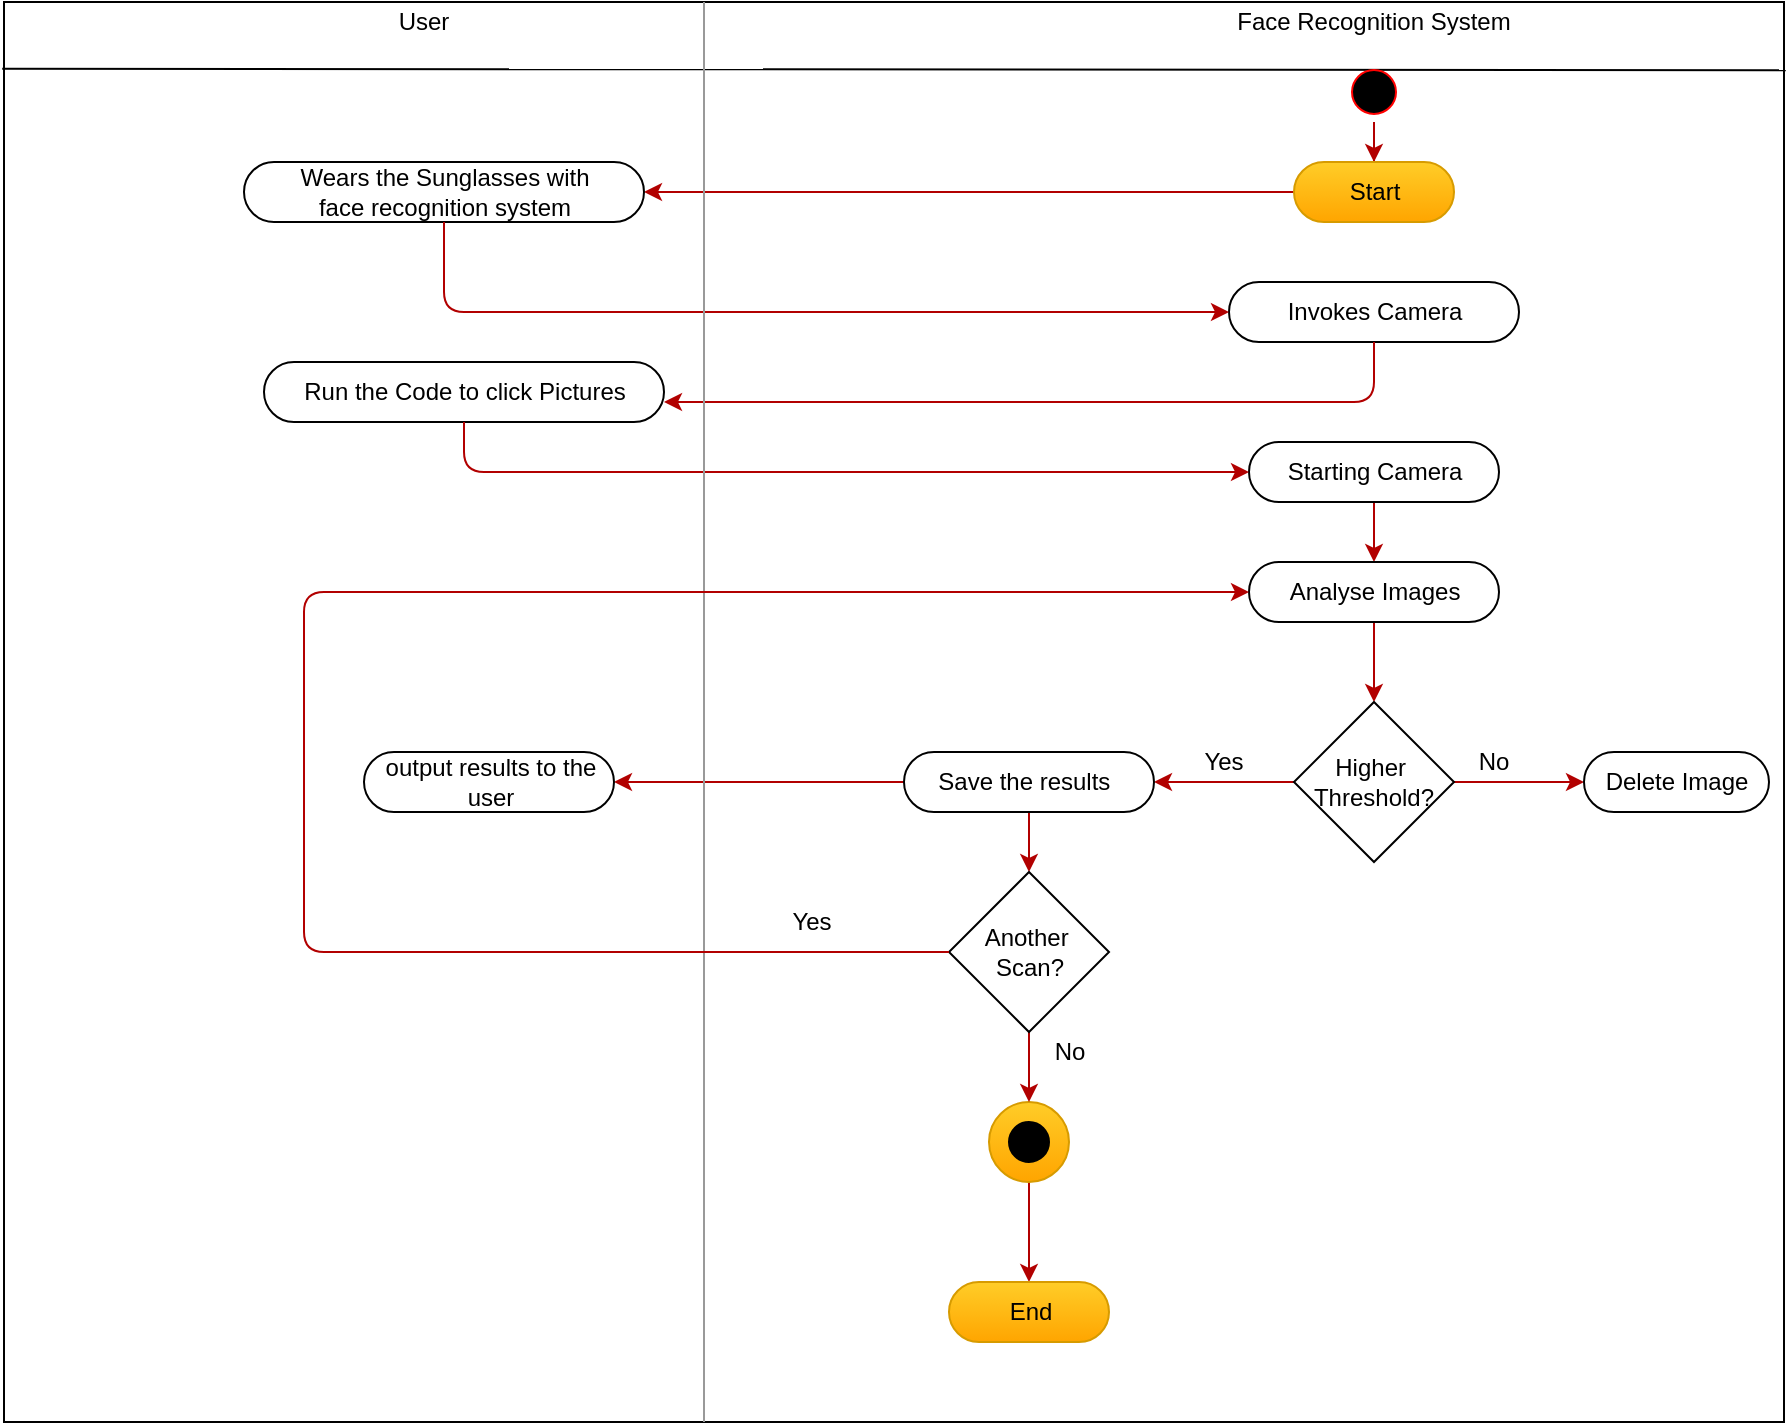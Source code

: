 <mxfile version="15.2.7" type="device"><diagram id="qiuV2fsTnoAc31GcFkXR" name="Page-1"><mxGraphModel dx="1599" dy="672" grid="1" gridSize="10" guides="1" tooltips="1" connect="1" arrows="1" fold="1" page="1" pageScale="1" pageWidth="827" pageHeight="1169" math="0" shadow="0"><root><mxCell id="0"/><mxCell id="1" parent="0"/><mxCell id="hmYYJmwCggbnOCFc5lcm-1" value="" style="rounded=0;whiteSpace=wrap;html=1;" vertex="1" parent="1"><mxGeometry x="-10" y="70" width="890" height="710" as="geometry"/></mxCell><mxCell id="hmYYJmwCggbnOCFc5lcm-2" value="" style="endArrow=none;html=1;exitX=-0.001;exitY=0.047;exitDx=0;exitDy=0;exitPerimeter=0;entryX=1.001;entryY=0.048;entryDx=0;entryDy=0;entryPerimeter=0;" edge="1" parent="1" source="hmYYJmwCggbnOCFc5lcm-1" target="hmYYJmwCggbnOCFc5lcm-1"><mxGeometry width="50" height="50" relative="1" as="geometry"><mxPoint x="410" y="410" as="sourcePoint"/><mxPoint x="460" y="360" as="targetPoint"/></mxGeometry></mxCell><mxCell id="hmYYJmwCggbnOCFc5lcm-5" value="User" style="text;html=1;strokeColor=none;fillColor=none;align=center;verticalAlign=middle;whiteSpace=wrap;rounded=0;" vertex="1" parent="1"><mxGeometry x="180" y="70" width="40" height="20" as="geometry"/></mxCell><mxCell id="hmYYJmwCggbnOCFc5lcm-7" value="Face Recognition System" style="text;html=1;strokeColor=none;fillColor=none;align=center;verticalAlign=middle;whiteSpace=wrap;rounded=0;" vertex="1" parent="1"><mxGeometry x="600" y="70" width="150" height="20" as="geometry"/></mxCell><mxCell id="hmYYJmwCggbnOCFc5lcm-49" style="edgeStyle=orthogonalEdgeStyle;rounded=0;orthogonalLoop=1;jettySize=auto;html=1;entryX=0.5;entryY=0.5;entryDx=0;entryDy=-15;entryPerimeter=0;fillColor=#e51400;strokeColor=#B20000;" edge="1" parent="1" source="hmYYJmwCggbnOCFc5lcm-45" target="hmYYJmwCggbnOCFc5lcm-46"><mxGeometry relative="1" as="geometry"/></mxCell><mxCell id="hmYYJmwCggbnOCFc5lcm-45" value="" style="ellipse;shape=startState;fillColor=#000000;strokeColor=#ff0000;" vertex="1" parent="1"><mxGeometry x="660" y="100" width="30" height="30" as="geometry"/></mxCell><mxCell id="hmYYJmwCggbnOCFc5lcm-48" style="edgeStyle=orthogonalEdgeStyle;rounded=0;orthogonalLoop=1;jettySize=auto;html=1;fillColor=#e51400;strokeColor=#B20000;" edge="1" parent="1" source="hmYYJmwCggbnOCFc5lcm-46" target="hmYYJmwCggbnOCFc5lcm-47"><mxGeometry relative="1" as="geometry"/></mxCell><mxCell id="hmYYJmwCggbnOCFc5lcm-46" value="Start" style="html=1;dashed=0;whitespace=wrap;shape=mxgraph.dfd.start;fillColor=#ffcd28;strokeColor=#d79b00;gradientColor=#ffa500;" vertex="1" parent="1"><mxGeometry x="635" y="150" width="80" height="30" as="geometry"/></mxCell><mxCell id="hmYYJmwCggbnOCFc5lcm-47" value="Wears the Sunglasses with &lt;br&gt;face recognition system&lt;br&gt;" style="html=1;dashed=0;whitespace=wrap;shape=mxgraph.dfd.start;" vertex="1" parent="1"><mxGeometry x="110" y="150" width="200" height="30" as="geometry"/></mxCell><mxCell id="hmYYJmwCggbnOCFc5lcm-50" value="Invokes Camera" style="html=1;dashed=0;whitespace=wrap;shape=mxgraph.dfd.start;" vertex="1" parent="1"><mxGeometry x="602.5" y="210" width="145" height="30" as="geometry"/></mxCell><mxCell id="hmYYJmwCggbnOCFc5lcm-54" value="" style="edgeStyle=segmentEdgeStyle;endArrow=classic;html=1;exitX=0.5;exitY=0.5;exitDx=0;exitDy=15;exitPerimeter=0;entryX=0;entryY=0.5;entryDx=0;entryDy=0;entryPerimeter=0;fillColor=#e51400;strokeColor=#B20000;" edge="1" parent="1" source="hmYYJmwCggbnOCFc5lcm-47" target="hmYYJmwCggbnOCFc5lcm-50"><mxGeometry width="50" height="50" relative="1" as="geometry"><mxPoint x="320" y="360" as="sourcePoint"/><mxPoint x="370" y="310" as="targetPoint"/><Array as="points"><mxPoint x="210" y="225"/></Array></mxGeometry></mxCell><mxCell id="hmYYJmwCggbnOCFc5lcm-55" value="Run the Code to click Pictures" style="html=1;dashed=0;whitespace=wrap;shape=mxgraph.dfd.start;" vertex="1" parent="1"><mxGeometry x="120" y="250" width="200" height="30" as="geometry"/></mxCell><mxCell id="hmYYJmwCggbnOCFc5lcm-56" value="" style="edgeStyle=segmentEdgeStyle;endArrow=classic;html=1;fillColor=#e51400;strokeColor=#B20000;exitX=0.5;exitY=0.5;exitDx=0;exitDy=15;exitPerimeter=0;" edge="1" parent="1" source="hmYYJmwCggbnOCFc5lcm-50"><mxGeometry width="50" height="50" relative="1" as="geometry"><mxPoint x="400" y="420" as="sourcePoint"/><mxPoint x="320" y="270" as="targetPoint"/><Array as="points"><mxPoint x="675" y="270"/></Array></mxGeometry></mxCell><mxCell id="hmYYJmwCggbnOCFc5lcm-60" style="edgeStyle=orthogonalEdgeStyle;rounded=0;orthogonalLoop=1;jettySize=auto;html=1;entryX=0.5;entryY=0.5;entryDx=0;entryDy=-15;entryPerimeter=0;fillColor=#e51400;strokeColor=#B20000;" edge="1" parent="1" source="hmYYJmwCggbnOCFc5lcm-57" target="hmYYJmwCggbnOCFc5lcm-59"><mxGeometry relative="1" as="geometry"/></mxCell><mxCell id="hmYYJmwCggbnOCFc5lcm-57" value="Starting Camera" style="html=1;dashed=0;whitespace=wrap;shape=mxgraph.dfd.start;" vertex="1" parent="1"><mxGeometry x="612.5" y="290" width="125" height="30" as="geometry"/></mxCell><mxCell id="hmYYJmwCggbnOCFc5lcm-58" value="" style="edgeStyle=segmentEdgeStyle;endArrow=classic;html=1;fillColor=#e51400;strokeColor=#B20000;exitX=0.5;exitY=0.5;exitDx=0;exitDy=15;exitPerimeter=0;entryX=0;entryY=0.5;entryDx=0;entryDy=0;entryPerimeter=0;" edge="1" parent="1" source="hmYYJmwCggbnOCFc5lcm-55" target="hmYYJmwCggbnOCFc5lcm-57"><mxGeometry width="50" height="50" relative="1" as="geometry"><mxPoint x="400" y="420" as="sourcePoint"/><mxPoint x="450" y="370" as="targetPoint"/><Array as="points"><mxPoint x="220" y="305"/></Array></mxGeometry></mxCell><mxCell id="hmYYJmwCggbnOCFc5lcm-62" style="edgeStyle=orthogonalEdgeStyle;rounded=0;orthogonalLoop=1;jettySize=auto;html=1;fillColor=#e51400;strokeColor=#B20000;" edge="1" parent="1" source="hmYYJmwCggbnOCFc5lcm-59" target="hmYYJmwCggbnOCFc5lcm-61"><mxGeometry relative="1" as="geometry"/></mxCell><mxCell id="hmYYJmwCggbnOCFc5lcm-59" value="Analyse Images" style="html=1;dashed=0;whitespace=wrap;shape=mxgraph.dfd.start;" vertex="1" parent="1"><mxGeometry x="612.5" y="350" width="125" height="30" as="geometry"/></mxCell><mxCell id="hmYYJmwCggbnOCFc5lcm-64" style="edgeStyle=orthogonalEdgeStyle;rounded=0;orthogonalLoop=1;jettySize=auto;html=1;entryX=1;entryY=0.5;entryDx=0;entryDy=0;entryPerimeter=0;fillColor=#e51400;strokeColor=#B20000;" edge="1" parent="1" source="hmYYJmwCggbnOCFc5lcm-61" target="hmYYJmwCggbnOCFc5lcm-63"><mxGeometry relative="1" as="geometry"/></mxCell><mxCell id="hmYYJmwCggbnOCFc5lcm-70" style="edgeStyle=orthogonalEdgeStyle;rounded=0;orthogonalLoop=1;jettySize=auto;html=1;fillColor=#e51400;strokeColor=#B20000;entryX=0;entryY=0.5;entryDx=0;entryDy=0;entryPerimeter=0;" edge="1" parent="1" source="hmYYJmwCggbnOCFc5lcm-61" target="hmYYJmwCggbnOCFc5lcm-72"><mxGeometry relative="1" as="geometry"><mxPoint x="780" y="540" as="targetPoint"/></mxGeometry></mxCell><mxCell id="hmYYJmwCggbnOCFc5lcm-61" value="Higher&amp;nbsp;&lt;br&gt;Threshold?" style="rhombus;whiteSpace=wrap;html=1;" vertex="1" parent="1"><mxGeometry x="635" y="420" width="80" height="80" as="geometry"/></mxCell><mxCell id="hmYYJmwCggbnOCFc5lcm-77" style="edgeStyle=orthogonalEdgeStyle;rounded=0;orthogonalLoop=1;jettySize=auto;html=1;entryX=0.5;entryY=0;entryDx=0;entryDy=0;fillColor=#e51400;strokeColor=#B20000;" edge="1" parent="1" source="hmYYJmwCggbnOCFc5lcm-63" target="hmYYJmwCggbnOCFc5lcm-76"><mxGeometry relative="1" as="geometry"/></mxCell><mxCell id="hmYYJmwCggbnOCFc5lcm-83" style="edgeStyle=orthogonalEdgeStyle;rounded=0;orthogonalLoop=1;jettySize=auto;html=1;fillColor=#e51400;strokeColor=#B20000;" edge="1" parent="1" source="hmYYJmwCggbnOCFc5lcm-63" target="hmYYJmwCggbnOCFc5lcm-82"><mxGeometry relative="1" as="geometry"/></mxCell><mxCell id="hmYYJmwCggbnOCFc5lcm-63" value="Save the results &amp;nbsp;" style="html=1;dashed=0;whitespace=wrap;shape=mxgraph.dfd.start;" vertex="1" parent="1"><mxGeometry x="440" y="445" width="125" height="30" as="geometry"/></mxCell><mxCell id="hmYYJmwCggbnOCFc5lcm-66" value="Yes" style="text;html=1;strokeColor=none;fillColor=none;align=center;verticalAlign=middle;whiteSpace=wrap;rounded=0;" vertex="1" parent="1"><mxGeometry x="580" y="440" width="40" height="20" as="geometry"/></mxCell><mxCell id="hmYYJmwCggbnOCFc5lcm-86" style="edgeStyle=orthogonalEdgeStyle;rounded=0;orthogonalLoop=1;jettySize=auto;html=1;entryX=0.5;entryY=0.5;entryDx=0;entryDy=-15;entryPerimeter=0;fillColor=#e51400;strokeColor=#B20000;" edge="1" parent="1" source="hmYYJmwCggbnOCFc5lcm-68" target="hmYYJmwCggbnOCFc5lcm-85"><mxGeometry relative="1" as="geometry"/></mxCell><mxCell id="hmYYJmwCggbnOCFc5lcm-68" value="" style="ellipse;whiteSpace=wrap;html=1;aspect=fixed;gradientColor=#ffa500;fillColor=#ffcd28;strokeColor=#d79b00;" vertex="1" parent="1"><mxGeometry x="482.5" y="620" width="40" height="40" as="geometry"/></mxCell><mxCell id="hmYYJmwCggbnOCFc5lcm-69" value="" style="ellipse;whiteSpace=wrap;html=1;aspect=fixed;strokeColor=#000000;fillColor=#000000;" vertex="1" parent="1"><mxGeometry x="492.5" y="630" width="20" height="20" as="geometry"/></mxCell><mxCell id="hmYYJmwCggbnOCFc5lcm-71" value="No" style="text;html=1;strokeColor=none;fillColor=none;align=center;verticalAlign=middle;whiteSpace=wrap;rounded=0;" vertex="1" parent="1"><mxGeometry x="715" y="440" width="40" height="20" as="geometry"/></mxCell><mxCell id="hmYYJmwCggbnOCFc5lcm-72" value="Delete Image" style="html=1;dashed=0;whitespace=wrap;shape=mxgraph.dfd.start;" vertex="1" parent="1"><mxGeometry x="780" y="445" width="92.5" height="30" as="geometry"/></mxCell><mxCell id="hmYYJmwCggbnOCFc5lcm-74" value="" style="verticalLabelPosition=bottom;shadow=0;dashed=0;align=center;html=1;verticalAlign=top;strokeWidth=1;shape=mxgraph.mockup.markup.line;strokeColor=#999999;direction=north;fillColor=#000000;" vertex="1" parent="1"><mxGeometry x="330" y="70" width="20" height="710" as="geometry"/></mxCell><mxCell id="hmYYJmwCggbnOCFc5lcm-84" style="edgeStyle=orthogonalEdgeStyle;rounded=0;orthogonalLoop=1;jettySize=auto;html=1;entryX=0.5;entryY=0;entryDx=0;entryDy=0;fillColor=#e51400;strokeColor=#B20000;" edge="1" parent="1" source="hmYYJmwCggbnOCFc5lcm-76" target="hmYYJmwCggbnOCFc5lcm-68"><mxGeometry relative="1" as="geometry"/></mxCell><mxCell id="hmYYJmwCggbnOCFc5lcm-76" value="Another&amp;nbsp;&lt;br&gt;Scan?" style="rhombus;whiteSpace=wrap;html=1;" vertex="1" parent="1"><mxGeometry x="462.5" y="505" width="80" height="80" as="geometry"/></mxCell><mxCell id="hmYYJmwCggbnOCFc5lcm-79" value="" style="edgeStyle=segmentEdgeStyle;endArrow=classic;html=1;exitX=0;exitY=0.5;exitDx=0;exitDy=0;entryX=0;entryY=0.5;entryDx=0;entryDy=0;entryPerimeter=0;fillColor=#e51400;strokeColor=#B20000;" edge="1" parent="1" source="hmYYJmwCggbnOCFc5lcm-76" target="hmYYJmwCggbnOCFc5lcm-59"><mxGeometry width="50" height="50" relative="1" as="geometry"><mxPoint x="440" y="490" as="sourcePoint"/><mxPoint x="490" y="440" as="targetPoint"/><Array as="points"><mxPoint x="140" y="545"/><mxPoint x="140" y="365"/></Array></mxGeometry></mxCell><mxCell id="hmYYJmwCggbnOCFc5lcm-81" value="Yes" style="text;html=1;strokeColor=none;fillColor=none;align=center;verticalAlign=middle;whiteSpace=wrap;rounded=0;" vertex="1" parent="1"><mxGeometry x="374" y="520" width="40" height="20" as="geometry"/></mxCell><mxCell id="hmYYJmwCggbnOCFc5lcm-82" value="output results to the &lt;br&gt;user" style="html=1;dashed=0;whitespace=wrap;shape=mxgraph.dfd.start;" vertex="1" parent="1"><mxGeometry x="170" y="445" width="125" height="30" as="geometry"/></mxCell><mxCell id="hmYYJmwCggbnOCFc5lcm-85" value="End" style="html=1;dashed=0;whitespace=wrap;shape=mxgraph.dfd.start;fillColor=#ffcd28;strokeColor=#d79b00;gradientColor=#ffa500;" vertex="1" parent="1"><mxGeometry x="462.5" y="710" width="80" height="30" as="geometry"/></mxCell><mxCell id="hmYYJmwCggbnOCFc5lcm-87" value="No" style="text;html=1;strokeColor=none;fillColor=none;align=center;verticalAlign=middle;whiteSpace=wrap;rounded=0;" vertex="1" parent="1"><mxGeometry x="502.5" y="585" width="40" height="20" as="geometry"/></mxCell></root></mxGraphModel></diagram></mxfile>